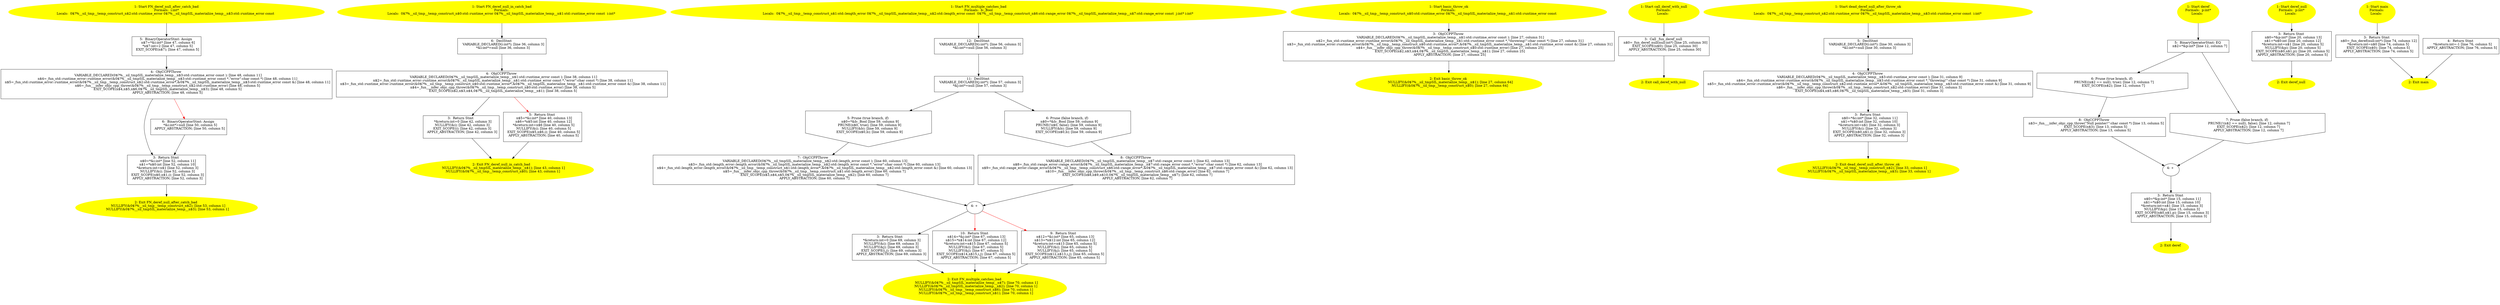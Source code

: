 /* @generated */
digraph cfg {
"FN_deref_null_after_catch_bad#4627123003703707696.43441e3badf1bb571cbe770f9d51a51c_1" [label="1: Start FN_deref_null_after_catch_bad\nFormals:  i:int*\nLocals:  0$?%__sil_tmp__temp_construct_n$2:std::runtime_error 0$?%__sil_tmpSIL_materialize_temp__n$3:std::runtime_error const  \n  " color=yellow style=filled]
	

	 "FN_deref_null_after_catch_bad#4627123003703707696.43441e3badf1bb571cbe770f9d51a51c_1" -> "FN_deref_null_after_catch_bad#4627123003703707696.43441e3badf1bb571cbe770f9d51a51c_5" ;
"FN_deref_null_after_catch_bad#4627123003703707696.43441e3badf1bb571cbe770f9d51a51c_2" [label="2: Exit FN_deref_null_after_catch_bad \n   NULLIFY(&0$?%__sil_tmp__temp_construct_n$2); [line 53, column 1]\n  NULLIFY(&0$?%__sil_tmpSIL_materialize_temp__n$3); [line 53, column 1]\n " color=yellow style=filled]
	

"FN_deref_null_after_catch_bad#4627123003703707696.43441e3badf1bb571cbe770f9d51a51c_3" [label="3:  Return Stmt \n   n$0=*&i:int* [line 52, column 11]\n  n$1=*n$0:int [line 52, column 10]\n  *&return:int=n$1 [line 52, column 3]\n  NULLIFY(&i); [line 52, column 3]\n  EXIT_SCOPE(n$0,n$1,i); [line 52, column 3]\n  APPLY_ABSTRACTION; [line 52, column 3]\n " shape="box"]
	

	 "FN_deref_null_after_catch_bad#4627123003703707696.43441e3badf1bb571cbe770f9d51a51c_3" -> "FN_deref_null_after_catch_bad#4627123003703707696.43441e3badf1bb571cbe770f9d51a51c_2" ;
"FN_deref_null_after_catch_bad#4627123003703707696.43441e3badf1bb571cbe770f9d51a51c_4" [label="4:  ObjCCPPThrow \n   VARIABLE_DECLARED(0$?%__sil_tmpSIL_materialize_temp__n$3:std::runtime_error const ); [line 48, column 11]\n  n$4=_fun_std::runtime_error::runtime_error(&0$?%__sil_tmpSIL_materialize_temp__n$3:std::runtime_error const *,\"error\":char const *) [line 48, column 11]\n  n$5=_fun_std::runtime_error::runtime_error(&0$?%__sil_tmp__temp_construct_n$2:std::runtime_error*,&0$?%__sil_tmpSIL_materialize_temp__n$3:std::runtime_error const &) [line 48, column 11]\n  n$6=_fun___infer_objc_cpp_throw(&0$?%__sil_tmp__temp_construct_n$2:std::runtime_error) [line 48, column 5]\n  EXIT_SCOPE(n$4,n$5,n$6,0$?%__sil_tmpSIL_materialize_temp__n$3); [line 48, column 5]\n  APPLY_ABSTRACTION; [line 48, column 5]\n " shape="box"]
	

	 "FN_deref_null_after_catch_bad#4627123003703707696.43441e3badf1bb571cbe770f9d51a51c_4" -> "FN_deref_null_after_catch_bad#4627123003703707696.43441e3badf1bb571cbe770f9d51a51c_3" ;
	 "FN_deref_null_after_catch_bad#4627123003703707696.43441e3badf1bb571cbe770f9d51a51c_4" -> "FN_deref_null_after_catch_bad#4627123003703707696.43441e3badf1bb571cbe770f9d51a51c_6" [color="red" ];
"FN_deref_null_after_catch_bad#4627123003703707696.43441e3badf1bb571cbe770f9d51a51c_5" [label="5:  BinaryOperatorStmt: Assign \n   n$7=*&i:int* [line 47, column 6]\n  *n$7:int=2 [line 47, column 5]\n  EXIT_SCOPE(n$7); [line 47, column 5]\n " shape="box"]
	

	 "FN_deref_null_after_catch_bad#4627123003703707696.43441e3badf1bb571cbe770f9d51a51c_5" -> "FN_deref_null_after_catch_bad#4627123003703707696.43441e3badf1bb571cbe770f9d51a51c_4" ;
"FN_deref_null_after_catch_bad#4627123003703707696.43441e3badf1bb571cbe770f9d51a51c_6" [label="6:  BinaryOperatorStmt: Assign \n   *&i:int*=null [line 50, column 5]\n  APPLY_ABSTRACTION; [line 50, column 5]\n " shape="box"]
	

	 "FN_deref_null_after_catch_bad#4627123003703707696.43441e3badf1bb571cbe770f9d51a51c_6" -> "FN_deref_null_after_catch_bad#4627123003703707696.43441e3badf1bb571cbe770f9d51a51c_3" ;
"FN_deref_null_in_catch_bad#9297890526029657977.c83eec7c9ab8ce2e38ddbc08f8c3dfeb_1" [label="1: Start FN_deref_null_in_catch_bad\nFormals: \nLocals:  0$?%__sil_tmp__temp_construct_n$0:std::runtime_error 0$?%__sil_tmpSIL_materialize_temp__n$1:std::runtime_error const  i:int* \n  " color=yellow style=filled]
	

	 "FN_deref_null_in_catch_bad#9297890526029657977.c83eec7c9ab8ce2e38ddbc08f8c3dfeb_1" -> "FN_deref_null_in_catch_bad#9297890526029657977.c83eec7c9ab8ce2e38ddbc08f8c3dfeb_6" ;
"FN_deref_null_in_catch_bad#9297890526029657977.c83eec7c9ab8ce2e38ddbc08f8c3dfeb_2" [label="2: Exit FN_deref_null_in_catch_bad \n   NULLIFY(&0$?%__sil_tmpSIL_materialize_temp__n$1); [line 43, column 1]\n  NULLIFY(&0$?%__sil_tmp__temp_construct_n$0); [line 43, column 1]\n " color=yellow style=filled]
	

"FN_deref_null_in_catch_bad#9297890526029657977.c83eec7c9ab8ce2e38ddbc08f8c3dfeb_3" [label="3:  Return Stmt \n   *&return:int=0 [line 42, column 3]\n  NULLIFY(&i); [line 42, column 3]\n  EXIT_SCOPE(i); [line 42, column 3]\n  APPLY_ABSTRACTION; [line 42, column 3]\n " shape="box"]
	

	 "FN_deref_null_in_catch_bad#9297890526029657977.c83eec7c9ab8ce2e38ddbc08f8c3dfeb_3" -> "FN_deref_null_in_catch_bad#9297890526029657977.c83eec7c9ab8ce2e38ddbc08f8c3dfeb_2" ;
"FN_deref_null_in_catch_bad#9297890526029657977.c83eec7c9ab8ce2e38ddbc08f8c3dfeb_4" [label="4:  ObjCCPPThrow \n   VARIABLE_DECLARED(0$?%__sil_tmpSIL_materialize_temp__n$1:std::runtime_error const ); [line 38, column 11]\n  n$2=_fun_std::runtime_error::runtime_error(&0$?%__sil_tmpSIL_materialize_temp__n$1:std::runtime_error const *,\"error\":char const *) [line 38, column 11]\n  n$3=_fun_std::runtime_error::runtime_error(&0$?%__sil_tmp__temp_construct_n$0:std::runtime_error*,&0$?%__sil_tmpSIL_materialize_temp__n$1:std::runtime_error const &) [line 38, column 11]\n  n$4=_fun___infer_objc_cpp_throw(&0$?%__sil_tmp__temp_construct_n$0:std::runtime_error) [line 38, column 5]\n  EXIT_SCOPE(n$2,n$3,n$4,0$?%__sil_tmpSIL_materialize_temp__n$1); [line 38, column 5]\n " shape="box"]
	

	 "FN_deref_null_in_catch_bad#9297890526029657977.c83eec7c9ab8ce2e38ddbc08f8c3dfeb_4" -> "FN_deref_null_in_catch_bad#9297890526029657977.c83eec7c9ab8ce2e38ddbc08f8c3dfeb_3" ;
	 "FN_deref_null_in_catch_bad#9297890526029657977.c83eec7c9ab8ce2e38ddbc08f8c3dfeb_4" -> "FN_deref_null_in_catch_bad#9297890526029657977.c83eec7c9ab8ce2e38ddbc08f8c3dfeb_5" [color="red" ];
"FN_deref_null_in_catch_bad#9297890526029657977.c83eec7c9ab8ce2e38ddbc08f8c3dfeb_5" [label="5:  Return Stmt \n   n$5=*&i:int* [line 40, column 13]\n  n$6=*n$5:int [line 40, column 12]\n  *&return:int=n$6 [line 40, column 5]\n  NULLIFY(&i); [line 40, column 5]\n  EXIT_SCOPE(n$5,n$6,i); [line 40, column 5]\n  APPLY_ABSTRACTION; [line 40, column 5]\n " shape="box"]
	

	 "FN_deref_null_in_catch_bad#9297890526029657977.c83eec7c9ab8ce2e38ddbc08f8c3dfeb_5" -> "FN_deref_null_in_catch_bad#9297890526029657977.c83eec7c9ab8ce2e38ddbc08f8c3dfeb_2" ;
"FN_deref_null_in_catch_bad#9297890526029657977.c83eec7c9ab8ce2e38ddbc08f8c3dfeb_6" [label="6:  DeclStmt \n   VARIABLE_DECLARED(i:int*); [line 36, column 3]\n  *&i:int*=null [line 36, column 3]\n " shape="box"]
	

	 "FN_deref_null_in_catch_bad#9297890526029657977.c83eec7c9ab8ce2e38ddbc08f8c3dfeb_6" -> "FN_deref_null_in_catch_bad#9297890526029657977.c83eec7c9ab8ce2e38ddbc08f8c3dfeb_4" ;
"FN_multiple_catches_bad#4595182522053295670.680a793e449c2d7439ff6441ca69fa98_1" [label="1: Start FN_multiple_catches_bad\nFormals:  b:_Bool\nLocals:  0$?%__sil_tmp__temp_construct_n$1:std::length_error 0$?%__sil_tmpSIL_materialize_temp__n$2:std::length_error const  0$?%__sil_tmp__temp_construct_n$6:std::range_error 0$?%__sil_tmpSIL_materialize_temp__n$7:std::range_error const  j:int* i:int* \n  " color=yellow style=filled]
	

	 "FN_multiple_catches_bad#4595182522053295670.680a793e449c2d7439ff6441ca69fa98_1" -> "FN_multiple_catches_bad#4595182522053295670.680a793e449c2d7439ff6441ca69fa98_12" ;
"FN_multiple_catches_bad#4595182522053295670.680a793e449c2d7439ff6441ca69fa98_2" [label="2: Exit FN_multiple_catches_bad \n   NULLIFY(&0$?%__sil_tmpSIL_materialize_temp__n$7); [line 70, column 1]\n  NULLIFY(&0$?%__sil_tmpSIL_materialize_temp__n$2); [line 70, column 1]\n  NULLIFY(&0$?%__sil_tmp__temp_construct_n$6); [line 70, column 1]\n  NULLIFY(&0$?%__sil_tmp__temp_construct_n$1); [line 70, column 1]\n " color=yellow style=filled]
	

"FN_multiple_catches_bad#4595182522053295670.680a793e449c2d7439ff6441ca69fa98_3" [label="3:  Return Stmt \n   *&return:int=0 [line 69, column 3]\n  NULLIFY(&i); [line 69, column 3]\n  NULLIFY(&j); [line 69, column 3]\n  EXIT_SCOPE(i,j); [line 69, column 3]\n  APPLY_ABSTRACTION; [line 69, column 3]\n " shape="box"]
	

	 "FN_multiple_catches_bad#4595182522053295670.680a793e449c2d7439ff6441ca69fa98_3" -> "FN_multiple_catches_bad#4595182522053295670.680a793e449c2d7439ff6441ca69fa98_2" ;
"FN_multiple_catches_bad#4595182522053295670.680a793e449c2d7439ff6441ca69fa98_4" [label="4: + \n  " ]
	

	 "FN_multiple_catches_bad#4595182522053295670.680a793e449c2d7439ff6441ca69fa98_4" -> "FN_multiple_catches_bad#4595182522053295670.680a793e449c2d7439ff6441ca69fa98_3" ;
	 "FN_multiple_catches_bad#4595182522053295670.680a793e449c2d7439ff6441ca69fa98_4" -> "FN_multiple_catches_bad#4595182522053295670.680a793e449c2d7439ff6441ca69fa98_10" [color="red" ];
	 "FN_multiple_catches_bad#4595182522053295670.680a793e449c2d7439ff6441ca69fa98_4" -> "FN_multiple_catches_bad#4595182522053295670.680a793e449c2d7439ff6441ca69fa98_9" [color="red" ];
"FN_multiple_catches_bad#4595182522053295670.680a793e449c2d7439ff6441ca69fa98_5" [label="5: Prune (true branch, if) \n   n$0=*&b:_Bool [line 59, column 9]\n  PRUNE(n$0, true); [line 59, column 9]\n  NULLIFY(&b); [line 59, column 9]\n  EXIT_SCOPE(n$0,b); [line 59, column 9]\n " shape="invhouse"]
	

	 "FN_multiple_catches_bad#4595182522053295670.680a793e449c2d7439ff6441ca69fa98_5" -> "FN_multiple_catches_bad#4595182522053295670.680a793e449c2d7439ff6441ca69fa98_7" ;
"FN_multiple_catches_bad#4595182522053295670.680a793e449c2d7439ff6441ca69fa98_6" [label="6: Prune (false branch, if) \n   n$0=*&b:_Bool [line 59, column 9]\n  PRUNE(!n$0, false); [line 59, column 9]\n  NULLIFY(&b); [line 59, column 9]\n  EXIT_SCOPE(n$0,b); [line 59, column 9]\n " shape="invhouse"]
	

	 "FN_multiple_catches_bad#4595182522053295670.680a793e449c2d7439ff6441ca69fa98_6" -> "FN_multiple_catches_bad#4595182522053295670.680a793e449c2d7439ff6441ca69fa98_8" ;
"FN_multiple_catches_bad#4595182522053295670.680a793e449c2d7439ff6441ca69fa98_7" [label="7:  ObjCCPPThrow \n   VARIABLE_DECLARED(0$?%__sil_tmpSIL_materialize_temp__n$2:std::length_error const ); [line 60, column 13]\n  n$3=_fun_std::length_error::length_error(&0$?%__sil_tmpSIL_materialize_temp__n$2:std::length_error const *,\"error\":char const *) [line 60, column 13]\n  n$4=_fun_std::length_error::length_error(&0$?%__sil_tmp__temp_construct_n$1:std::length_error*,&0$?%__sil_tmpSIL_materialize_temp__n$2:std::length_error const &) [line 60, column 13]\n  n$5=_fun___infer_objc_cpp_throw(&0$?%__sil_tmp__temp_construct_n$1:std::length_error) [line 60, column 7]\n  EXIT_SCOPE(n$3,n$4,n$5,0$?%__sil_tmpSIL_materialize_temp__n$2); [line 60, column 7]\n  APPLY_ABSTRACTION; [line 60, column 7]\n " shape="box"]
	

	 "FN_multiple_catches_bad#4595182522053295670.680a793e449c2d7439ff6441ca69fa98_7" -> "FN_multiple_catches_bad#4595182522053295670.680a793e449c2d7439ff6441ca69fa98_4" ;
"FN_multiple_catches_bad#4595182522053295670.680a793e449c2d7439ff6441ca69fa98_8" [label="8:  ObjCCPPThrow \n   VARIABLE_DECLARED(0$?%__sil_tmpSIL_materialize_temp__n$7:std::range_error const ); [line 62, column 13]\n  n$8=_fun_std::range_error::range_error(&0$?%__sil_tmpSIL_materialize_temp__n$7:std::range_error const *,\"error\":char const *) [line 62, column 13]\n  n$9=_fun_std::range_error::range_error(&0$?%__sil_tmp__temp_construct_n$6:std::range_error*,&0$?%__sil_tmpSIL_materialize_temp__n$7:std::range_error const &) [line 62, column 13]\n  n$10=_fun___infer_objc_cpp_throw(&0$?%__sil_tmp__temp_construct_n$6:std::range_error) [line 62, column 7]\n  EXIT_SCOPE(n$8,n$9,n$10,0$?%__sil_tmpSIL_materialize_temp__n$7); [line 62, column 7]\n  APPLY_ABSTRACTION; [line 62, column 7]\n " shape="box"]
	

	 "FN_multiple_catches_bad#4595182522053295670.680a793e449c2d7439ff6441ca69fa98_8" -> "FN_multiple_catches_bad#4595182522053295670.680a793e449c2d7439ff6441ca69fa98_4" ;
"FN_multiple_catches_bad#4595182522053295670.680a793e449c2d7439ff6441ca69fa98_9" [label="9:  Return Stmt \n   n$12=*&i:int* [line 65, column 13]\n  n$13=*n$12:int [line 65, column 12]\n  *&return:int=n$13 [line 65, column 5]\n  NULLIFY(&i); [line 65, column 5]\n  NULLIFY(&j); [line 65, column 5]\n  EXIT_SCOPE(n$12,n$13,i,j); [line 65, column 5]\n  APPLY_ABSTRACTION; [line 65, column 5]\n " shape="box"]
	

	 "FN_multiple_catches_bad#4595182522053295670.680a793e449c2d7439ff6441ca69fa98_9" -> "FN_multiple_catches_bad#4595182522053295670.680a793e449c2d7439ff6441ca69fa98_2" ;
"FN_multiple_catches_bad#4595182522053295670.680a793e449c2d7439ff6441ca69fa98_10" [label="10:  Return Stmt \n   n$14=*&j:int* [line 67, column 13]\n  n$15=*n$14:int [line 67, column 12]\n  *&return:int=n$15 [line 67, column 5]\n  NULLIFY(&i); [line 67, column 5]\n  NULLIFY(&j); [line 67, column 5]\n  EXIT_SCOPE(n$14,n$15,i,j); [line 67, column 5]\n  APPLY_ABSTRACTION; [line 67, column 5]\n " shape="box"]
	

	 "FN_multiple_catches_bad#4595182522053295670.680a793e449c2d7439ff6441ca69fa98_10" -> "FN_multiple_catches_bad#4595182522053295670.680a793e449c2d7439ff6441ca69fa98_2" ;
"FN_multiple_catches_bad#4595182522053295670.680a793e449c2d7439ff6441ca69fa98_11" [label="11:  DeclStmt \n   VARIABLE_DECLARED(j:int*); [line 57, column 3]\n  *&j:int*=null [line 57, column 3]\n " shape="box"]
	

	 "FN_multiple_catches_bad#4595182522053295670.680a793e449c2d7439ff6441ca69fa98_11" -> "FN_multiple_catches_bad#4595182522053295670.680a793e449c2d7439ff6441ca69fa98_5" ;
	 "FN_multiple_catches_bad#4595182522053295670.680a793e449c2d7439ff6441ca69fa98_11" -> "FN_multiple_catches_bad#4595182522053295670.680a793e449c2d7439ff6441ca69fa98_6" ;
"FN_multiple_catches_bad#4595182522053295670.680a793e449c2d7439ff6441ca69fa98_12" [label="12:  DeclStmt \n   VARIABLE_DECLARED(i:int*); [line 56, column 3]\n  *&i:int*=null [line 56, column 3]\n " shape="box"]
	

	 "FN_multiple_catches_bad#4595182522053295670.680a793e449c2d7439ff6441ca69fa98_12" -> "FN_multiple_catches_bad#4595182522053295670.680a793e449c2d7439ff6441ca69fa98_11" ;
"basic_throw_ok#10529188890980782893.c9e1b8dd080b2621cfca65612331859d_1" [label="1: Start basic_throw_ok\nFormals: \nLocals:  0$?%__sil_tmp__temp_construct_n$0:std::runtime_error 0$?%__sil_tmpSIL_materialize_temp__n$1:std::runtime_error const  \n  " color=yellow style=filled]
	

	 "basic_throw_ok#10529188890980782893.c9e1b8dd080b2621cfca65612331859d_1" -> "basic_throw_ok#10529188890980782893.c9e1b8dd080b2621cfca65612331859d_3" ;
"basic_throw_ok#10529188890980782893.c9e1b8dd080b2621cfca65612331859d_2" [label="2: Exit basic_throw_ok \n   NULLIFY(&0$?%__sil_tmpSIL_materialize_temp__n$1); [line 27, column 64]\n  NULLIFY(&0$?%__sil_tmp__temp_construct_n$0); [line 27, column 64]\n " color=yellow style=filled]
	

"basic_throw_ok#10529188890980782893.c9e1b8dd080b2621cfca65612331859d_3" [label="3:  ObjCCPPThrow \n   VARIABLE_DECLARED(0$?%__sil_tmpSIL_materialize_temp__n$1:std::runtime_error const ); [line 27, column 31]\n  n$2=_fun_std::runtime_error::runtime_error(&0$?%__sil_tmpSIL_materialize_temp__n$1:std::runtime_error const *,\"throwing!\":char const *) [line 27, column 31]\n  n$3=_fun_std::runtime_error::runtime_error(&0$?%__sil_tmp__temp_construct_n$0:std::runtime_error*,&0$?%__sil_tmpSIL_materialize_temp__n$1:std::runtime_error const &) [line 27, column 31]\n  n$4=_fun___infer_objc_cpp_throw(&0$?%__sil_tmp__temp_construct_n$0:std::runtime_error) [line 27, column 25]\n  EXIT_SCOPE(n$2,n$3,n$4,0$?%__sil_tmpSIL_materialize_temp__n$1); [line 27, column 25]\n  APPLY_ABSTRACTION; [line 27, column 25]\n " shape="box"]
	

	 "basic_throw_ok#10529188890980782893.c9e1b8dd080b2621cfca65612331859d_3" -> "basic_throw_ok#10529188890980782893.c9e1b8dd080b2621cfca65612331859d_2" ;
"call_deref_with_null#4611966425999531792.6346543307e9a799421a89e451b917c2_1" [label="1: Start call_deref_with_null\nFormals: \nLocals:  \n  " color=yellow style=filled]
	

	 "call_deref_with_null#4611966425999531792.6346543307e9a799421a89e451b917c2_1" -> "call_deref_with_null#4611966425999531792.6346543307e9a799421a89e451b917c2_3" ;
"call_deref_with_null#4611966425999531792.6346543307e9a799421a89e451b917c2_2" [label="2: Exit call_deref_with_null \n  " color=yellow style=filled]
	

"call_deref_with_null#4611966425999531792.6346543307e9a799421a89e451b917c2_3" [label="3:  Call _fun_deref_null \n   n$0=_fun_deref_null(null:int*) [line 25, column 30]\n  EXIT_SCOPE(n$0); [line 25, column 30]\n  APPLY_ABSTRACTION; [line 25, column 30]\n " shape="box"]
	

	 "call_deref_with_null#4611966425999531792.6346543307e9a799421a89e451b917c2_3" -> "call_deref_with_null#4611966425999531792.6346543307e9a799421a89e451b917c2_2" ;
"dead_deref_null_after_throw_ok#12025371096822526715.42d41c040f3a321bb94f60bf7b55d001_1" [label="1: Start dead_deref_null_after_throw_ok\nFormals: \nLocals:  0$?%__sil_tmp__temp_construct_n$2:std::runtime_error 0$?%__sil_tmpSIL_materialize_temp__n$3:std::runtime_error const  i:int* \n  " color=yellow style=filled]
	

	 "dead_deref_null_after_throw_ok#12025371096822526715.42d41c040f3a321bb94f60bf7b55d001_1" -> "dead_deref_null_after_throw_ok#12025371096822526715.42d41c040f3a321bb94f60bf7b55d001_5" ;
"dead_deref_null_after_throw_ok#12025371096822526715.42d41c040f3a321bb94f60bf7b55d001_2" [label="2: Exit dead_deref_null_after_throw_ok \n   NULLIFY(&0$?%__sil_tmp__temp_construct_n$2); [line 33, column 1]\n  NULLIFY(&0$?%__sil_tmpSIL_materialize_temp__n$3); [line 33, column 1]\n " color=yellow style=filled]
	

"dead_deref_null_after_throw_ok#12025371096822526715.42d41c040f3a321bb94f60bf7b55d001_3" [label="3:  Return Stmt \n   n$0=*&i:int* [line 32, column 11]\n  n$1=*n$0:int [line 32, column 10]\n  *&return:int=n$1 [line 32, column 3]\n  NULLIFY(&i); [line 32, column 3]\n  EXIT_SCOPE(n$0,n$1,i); [line 32, column 3]\n  APPLY_ABSTRACTION; [line 32, column 3]\n " shape="box"]
	

	 "dead_deref_null_after_throw_ok#12025371096822526715.42d41c040f3a321bb94f60bf7b55d001_3" -> "dead_deref_null_after_throw_ok#12025371096822526715.42d41c040f3a321bb94f60bf7b55d001_2" ;
"dead_deref_null_after_throw_ok#12025371096822526715.42d41c040f3a321bb94f60bf7b55d001_4" [label="4:  ObjCCPPThrow \n   VARIABLE_DECLARED(0$?%__sil_tmpSIL_materialize_temp__n$3:std::runtime_error const ); [line 31, column 9]\n  n$4=_fun_std::runtime_error::runtime_error(&0$?%__sil_tmpSIL_materialize_temp__n$3:std::runtime_error const *,\"throwing!\":char const *) [line 31, column 9]\n  n$5=_fun_std::runtime_error::runtime_error(&0$?%__sil_tmp__temp_construct_n$2:std::runtime_error*,&0$?%__sil_tmpSIL_materialize_temp__n$3:std::runtime_error const &) [line 31, column 9]\n  n$6=_fun___infer_objc_cpp_throw(&0$?%__sil_tmp__temp_construct_n$2:std::runtime_error) [line 31, column 3]\n  EXIT_SCOPE(n$4,n$5,n$6,0$?%__sil_tmpSIL_materialize_temp__n$3); [line 31, column 3]\n " shape="box"]
	

	 "dead_deref_null_after_throw_ok#12025371096822526715.42d41c040f3a321bb94f60bf7b55d001_4" -> "dead_deref_null_after_throw_ok#12025371096822526715.42d41c040f3a321bb94f60bf7b55d001_3" ;
"dead_deref_null_after_throw_ok#12025371096822526715.42d41c040f3a321bb94f60bf7b55d001_5" [label="5:  DeclStmt \n   VARIABLE_DECLARED(i:int*); [line 30, column 3]\n  *&i:int*=null [line 30, column 3]\n " shape="box"]
	

	 "dead_deref_null_after_throw_ok#12025371096822526715.42d41c040f3a321bb94f60bf7b55d001_5" -> "dead_deref_null_after_throw_ok#12025371096822526715.42d41c040f3a321bb94f60bf7b55d001_4" ;
"deref#13506892413034678690.824465c4193ad2288eb512b1083edab3_1" [label="1: Start deref\nFormals:  p:int*\nLocals:  \n  " color=yellow style=filled]
	

	 "deref#13506892413034678690.824465c4193ad2288eb512b1083edab3_1" -> "deref#13506892413034678690.824465c4193ad2288eb512b1083edab3_5" ;
"deref#13506892413034678690.824465c4193ad2288eb512b1083edab3_2" [label="2: Exit deref \n  " color=yellow style=filled]
	

"deref#13506892413034678690.824465c4193ad2288eb512b1083edab3_3" [label="3:  Return Stmt \n   n$0=*&p:int* [line 15, column 11]\n  n$1=*n$0:int [line 15, column 10]\n  *&return:int=n$1 [line 15, column 3]\n  NULLIFY(&p); [line 15, column 3]\n  EXIT_SCOPE(n$0,n$1,p); [line 15, column 3]\n  APPLY_ABSTRACTION; [line 15, column 3]\n " shape="box"]
	

	 "deref#13506892413034678690.824465c4193ad2288eb512b1083edab3_3" -> "deref#13506892413034678690.824465c4193ad2288eb512b1083edab3_2" ;
"deref#13506892413034678690.824465c4193ad2288eb512b1083edab3_4" [label="4: + \n  " ]
	

	 "deref#13506892413034678690.824465c4193ad2288eb512b1083edab3_4" -> "deref#13506892413034678690.824465c4193ad2288eb512b1083edab3_3" ;
"deref#13506892413034678690.824465c4193ad2288eb512b1083edab3_5" [label="5:  BinaryOperatorStmt: EQ \n   n$2=*&p:int* [line 12, column 7]\n " shape="box"]
	

	 "deref#13506892413034678690.824465c4193ad2288eb512b1083edab3_5" -> "deref#13506892413034678690.824465c4193ad2288eb512b1083edab3_6" ;
	 "deref#13506892413034678690.824465c4193ad2288eb512b1083edab3_5" -> "deref#13506892413034678690.824465c4193ad2288eb512b1083edab3_7" ;
"deref#13506892413034678690.824465c4193ad2288eb512b1083edab3_6" [label="6: Prune (true branch, if) \n   PRUNE((n$2 == null), true); [line 12, column 7]\n  EXIT_SCOPE(n$2); [line 12, column 7]\n " shape="invhouse"]
	

	 "deref#13506892413034678690.824465c4193ad2288eb512b1083edab3_6" -> "deref#13506892413034678690.824465c4193ad2288eb512b1083edab3_8" ;
"deref#13506892413034678690.824465c4193ad2288eb512b1083edab3_7" [label="7: Prune (false branch, if) \n   PRUNE(!(n$2 == null), false); [line 12, column 7]\n  EXIT_SCOPE(n$2); [line 12, column 7]\n  APPLY_ABSTRACTION; [line 12, column 7]\n " shape="invhouse"]
	

	 "deref#13506892413034678690.824465c4193ad2288eb512b1083edab3_7" -> "deref#13506892413034678690.824465c4193ad2288eb512b1083edab3_4" ;
"deref#13506892413034678690.824465c4193ad2288eb512b1083edab3_8" [label="8:  ObjCCPPThrow \n   n$3=_fun___infer_objc_cpp_throw(\"Null pointer!\":char const *) [line 13, column 5]\n  EXIT_SCOPE(n$3); [line 13, column 5]\n  APPLY_ABSTRACTION; [line 13, column 5]\n " shape="box"]
	

	 "deref#13506892413034678690.824465c4193ad2288eb512b1083edab3_8" -> "deref#13506892413034678690.824465c4193ad2288eb512b1083edab3_4" ;
"deref_null#11536394632240553702.ea4eed042da22ab7ceb619ec1b7f73bb_1" [label="1: Start deref_null\nFormals:  p:int*\nLocals:  \n  " color=yellow style=filled]
	

	 "deref_null#11536394632240553702.ea4eed042da22ab7ceb619ec1b7f73bb_1" -> "deref_null#11536394632240553702.ea4eed042da22ab7ceb619ec1b7f73bb_3" ;
"deref_null#11536394632240553702.ea4eed042da22ab7ceb619ec1b7f73bb_2" [label="2: Exit deref_null \n  " color=yellow style=filled]
	

"deref_null#11536394632240553702.ea4eed042da22ab7ceb619ec1b7f73bb_3" [label="3:  Return Stmt \n   n$0=*&p:int* [line 20, column 13]\n  n$1=*n$0:int [line 20, column 12]\n  *&return:int=n$1 [line 20, column 5]\n  NULLIFY(&p); [line 20, column 5]\n  EXIT_SCOPE(n$0,n$1,p); [line 20, column 5]\n  APPLY_ABSTRACTION; [line 20, column 5]\n " shape="box"]
	

	 "deref_null#11536394632240553702.ea4eed042da22ab7ceb619ec1b7f73bb_3" -> "deref_null#11536394632240553702.ea4eed042da22ab7ceb619ec1b7f73bb_2" ;
"main.fad58de7366495db4650cfefac2fcd61_1" [label="1: Start main\nFormals: \nLocals:  \n  " color=yellow style=filled]
	

	 "main.fad58de7366495db4650cfefac2fcd61_1" -> "main.fad58de7366495db4650cfefac2fcd61_3" ;
"main.fad58de7366495db4650cfefac2fcd61_2" [label="2: Exit main \n  " color=yellow style=filled]
	

"main.fad58de7366495db4650cfefac2fcd61_3" [label="3:  Return Stmt \n   n$0=_fun_deref(null:int*) [line 74, column 12]\n  *&return:int=n$0 [line 74, column 5]\n  EXIT_SCOPE(n$0); [line 74, column 5]\n  APPLY_ABSTRACTION; [line 74, column 5]\n " shape="box"]
	

	 "main.fad58de7366495db4650cfefac2fcd61_3" -> "main.fad58de7366495db4650cfefac2fcd61_2" ;
"main.fad58de7366495db4650cfefac2fcd61_4" [label="4:  Return Stmt \n   *&return:int=-1 [line 76, column 5]\n  APPLY_ABSTRACTION; [line 76, column 5]\n " shape="box"]
	

	 "main.fad58de7366495db4650cfefac2fcd61_4" -> "main.fad58de7366495db4650cfefac2fcd61_2" ;
}
